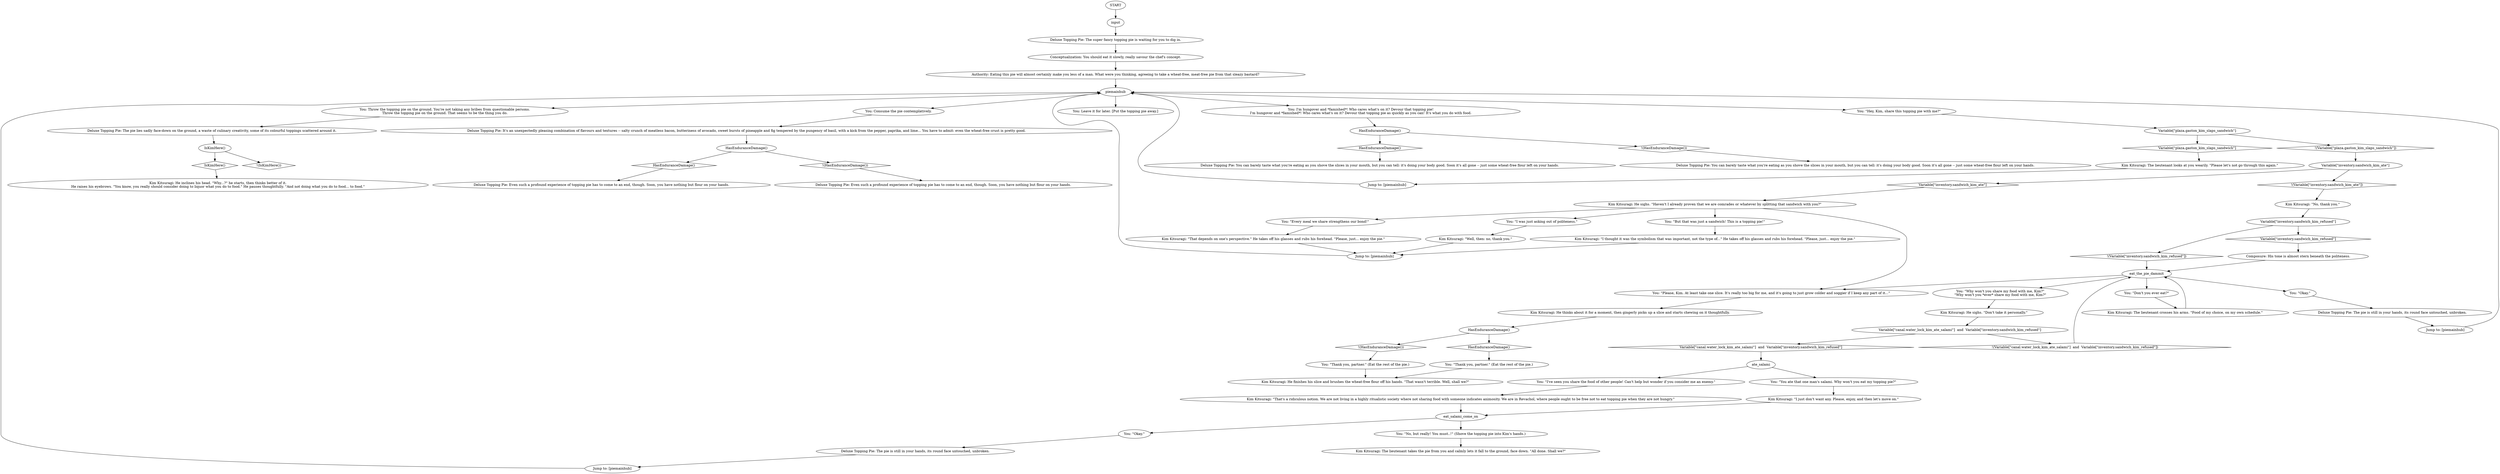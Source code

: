 # INVENTORY / DELUXE TOPPING PIE
# That some good pie to eat and get healthy.
# ==================================================
digraph G {
	  0 [label="START"];
	  1 [label="input"];
	  2 [label="You: Throw the topping pie on the ground. You're not taking any bribes from questionable persons.\nThrow the topping pie on the ground. That seems to be the thing you do."];
	  3 [label="Kim Kitsuragi: He thinks about it for a moment, then gingerly picks up a slice and starts chewing on it thoughtfully."];
	  4 [label="Jump to: [piemainhub]"];
	  5 [label="You: \"I was just asking out of politeness.\""];
	  6 [label="Kim Kitsuragi: \"I thought it was the symbolism that was important, not the type of...\" He takes off his glasses and rubs his forehead. \"Please, just... enjoy the pie.\""];
	  7 [label="HasEnduranceDamage()"];
	  8 [label="HasEnduranceDamage()", shape=diamond];
	  9 [label="!(HasEnduranceDamage())", shape=diamond];
	  10 [label="Variable[\"canal.water_lock_kim_ate_salami\"]  and  Variable[\"inventory.sandwich_kim_refused\"]"];
	  11 [label="Variable[\"canal.water_lock_kim_ate_salami\"]  and  Variable[\"inventory.sandwich_kim_refused\"]", shape=diamond];
	  12 [label="!(Variable[\"canal.water_lock_kim_ate_salami\"]  and  Variable[\"inventory.sandwich_kim_refused\"])", shape=diamond];
	  13 [label="You: \"You ate that one man's salami. Why won't you eat my topping pie?\""];
	  14 [label="HasEnduranceDamage()"];
	  15 [label="HasEnduranceDamage()", shape=diamond];
	  16 [label="!(HasEnduranceDamage())", shape=diamond];
	  17 [label="HasEnduranceDamage()"];
	  18 [label="HasEnduranceDamage()", shape=diamond];
	  19 [label="!(HasEnduranceDamage())", shape=diamond];
	  21 [label="Deluxe Topping Pie: The pie lies sadly face-down on the ground, a waste of culinary creativity, some of its colourful toppings scattered around it."];
	  22 [label="You: \"No, but really! You must..!\" (Shove the topping pie into Kim's hands.)"];
	  23 [label="Kim Kitsuragi: The lieutenant crosses his arms. \"Food of my choice, on my own schedule.\""];
	  24 [label="You: \"Why won't you share my food with me, Kim?\"\n\"Why won't you *ever* share my food with me, Kim?\""];
	  25 [label="Deluxe Topping Pie: It's an unexpectedly pleasing combination of flavours and textures -- salty crunch of meatless bacon, butteriness of avocado, sweet bursts of pineapple and fig tempered by the pungency of basil, with a kick from the pepper, paprika, and lime... You have to admit: even the wheat-free crust is pretty good."];
	  26 [label="Kim Kitsuragi: \"I just don't want any. Please, enjoy, and then let's move on.\""];
	  27 [label="You: \"But that was just a sandwich! This is a topping pie!\""];
	  28 [label="You: \"Every meal we share strengthens our bond!\""];
	  29 [label="Kim Kitsuragi: \"That depends on one's perspective.\" He takes off his glasses and rubs his forehead. \"Please, just... enjoy the pie.\""];
	  30 [label="Deluxe Topping Pie: You can barely taste what you're eating as you shove the slices in your mouth, but you can tell: it's doing your body good. Soon it's all gone -- just some wheat-free flour left on your hands."];
	  31 [label="Deluxe Topping Pie: The super fancy topping pie is waiting for you to dig in."];
	  32 [label="You: Consume the pie contemplatively."];
	  33 [label="Deluxe Topping Pie: The pie is still in your hands, its round face untouched, unbroken."];
	  34 [label="You: \"I've seen you share the food of other people! Can't help but wonder if you consider me an enemy.\""];
	  35 [label="You: \"Thank you, partner.\" (Eat the rest of the pie.)"];
	  36 [label="Variable[\"plaza.gaston_kim_slaps_sandwich\"]"];
	  37 [label="Variable[\"plaza.gaston_kim_slaps_sandwich\"]", shape=diamond];
	  38 [label="!(Variable[\"plaza.gaston_kim_slaps_sandwich\"])", shape=diamond];
	  39 [label="You: \"Thank you, partner.\" (Eat the rest of the pie.)"];
	  40 [label="Conceptualization: You should eat it slowly, really savour the chef's concept."];
	  41 [label="You: \"Hey, Kim, share this topping pie with me?\""];
	  42 [label="Kim Kitsuragi: \"That's a ridiculous notion. We are not living in a highly ritualistic society where not sharing food with someone indicates animosity. We are in Revachol, where people ought to be free not to eat topping pie when they are not hungry.\""];
	  43 [label="eat_salami_come_on"];
	  44 [label="piemainhub"];
	  45 [label="You: \"Okay.\""];
	  46 [label="IsKimHere()"];
	  47 [label="IsKimHere()", shape=diamond];
	  48 [label="!(IsKimHere())", shape=diamond];
	  49 [label="Deluxe Topping Pie: You can barely taste what you're eating as you shove the slices in your mouth, but you can tell: it's doing your body good. Soon it's all gone -- just some wheat-free flour left on your hands."];
	  50 [label="Deluxe Topping Pie: Even such a profound experience of topping pie has to come to an end, though. Soon, you have nothing but flour on your hands."];
	  51 [label="Kim Kitsuragi: He inclines his head. \"Why...?\" he starts, then thinks better of it.\nHe raises his eyebrows. \"You know, you really should consider doing to liquor what you do to food.\" He pauses thoughtfully. \"And not doing what you do to food... to food.\""];
	  52 [label="Jump to: [piemainhub]"];
	  53 [label="You: \"Please, Kim. At least take one slice. It's really too big for me, and it's going to just grow colder and soggier if I keep any part of it...\""];
	  54 [label="You: Leave it for later. [Put the topping pie away.]"];
	  55 [label="Kim Kitsuragi: He sighs. \"Don't take it personally.\""];
	  56 [label="You: \"Okay.\""];
	  57 [label="eat_the_pie_dammit"];
	  58 [label="Kim Kitsuragi: He sighs. \"Haven't I already proven that we are comrades or whatever by splitting that sandwich with you?\""];
	  59 [label="Jump to: [piemainhub]"];
	  60 [label="Kim Kitsuragi: \"Well, then: no, thank you.\""];
	  61 [label="Variable[\"inventory.sandwich_kim_ate\"]"];
	  62 [label="Variable[\"inventory.sandwich_kim_ate\"]", shape=diamond];
	  63 [label="!(Variable[\"inventory.sandwich_kim_ate\"])", shape=diamond];
	  64 [label="Kim Kitsuragi: The lieutenant takes the pie from you and calmly lets it fall to the ground, face down. \"All done. Shall we?\""];
	  65 [label="Kim Kitsuragi: The lieutenant looks at you wearily. \"Please let's not go through this again.\""];
	  66 [label="Composure: His tone is almost stern beneath the politeness."];
	  67 [label="Variable[\"inventory.sandwich_kim_refused\"]"];
	  68 [label="Variable[\"inventory.sandwich_kim_refused\"]", shape=diamond];
	  69 [label="!(Variable[\"inventory.sandwich_kim_refused\"])", shape=diamond];
	  70 [label="Deluxe Topping Pie: Even such a profound experience of topping pie has to come to an end, though. Soon, you have nothing but flour on your hands."];
	  71 [label="Kim Kitsuragi: \"No, thank you.\""];
	  72 [label="ate_salami"];
	  73 [label="Kim Kitsuragi: He finishes his slice and brushes the wheat-free flour off his hands. \"That wasn't terrible. Well, shall we?\""];
	  74 [label="Deluxe Topping Pie: The pie is still in your hands, its round face untouched, unbroken."];
	  75 [label="You: I'm hungover and *famished*! Who cares what's on it? Devour that topping pie!\nI'm hungover and *famished*! Who cares what's on it? Devour that topping pie as quickly as you can! It's what you do with food."];
	  76 [label="Jump to: [piemainhub]"];
	  77 [label="You: \"Don't you ever eat?\""];
	  78 [label="Authority: Eating this pie will almost certainly make you less of a man. What were you thinking, agreeing to take a wheat-free, meat-free pie from that sleazy bastard?"];
	  0 -> 1
	  1 -> 31
	  2 -> 21
	  3 -> 7
	  4 -> 44
	  5 -> 60
	  6 -> 52
	  7 -> 8
	  7 -> 9
	  8 -> 35
	  9 -> 39
	  10 -> 11
	  10 -> 12
	  11 -> 72
	  12 -> 57
	  13 -> 26
	  14 -> 16
	  14 -> 15
	  15 -> 49
	  16 -> 30
	  17 -> 18
	  17 -> 19
	  18 -> 50
	  19 -> 70
	  21 -> 46
	  22 -> 64
	  23 -> 57
	  24 -> 55
	  25 -> 17
	  26 -> 43
	  27 -> 6
	  28 -> 29
	  29 -> 52
	  31 -> 40
	  32 -> 25
	  33 -> 59
	  34 -> 42
	  35 -> 73
	  36 -> 37
	  36 -> 38
	  37 -> 65
	  38 -> 61
	  39 -> 73
	  40 -> 78
	  41 -> 36
	  42 -> 43
	  43 -> 45
	  43 -> 22
	  44 -> 32
	  44 -> 2
	  44 -> 41
	  44 -> 75
	  44 -> 54
	  45 -> 74
	  46 -> 48
	  46 -> 47
	  47 -> 51
	  52 -> 44
	  53 -> 3
	  55 -> 10
	  56 -> 33
	  57 -> 24
	  57 -> 56
	  57 -> 53
	  57 -> 77
	  58 -> 53
	  58 -> 27
	  58 -> 28
	  58 -> 5
	  59 -> 44
	  60 -> 52
	  61 -> 62
	  61 -> 63
	  62 -> 58
	  63 -> 71
	  65 -> 76
	  66 -> 57
	  67 -> 68
	  67 -> 69
	  68 -> 66
	  69 -> 57
	  71 -> 67
	  72 -> 34
	  72 -> 13
	  74 -> 4
	  75 -> 14
	  76 -> 44
	  77 -> 23
	  78 -> 44
}

